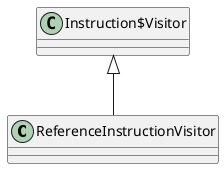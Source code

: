 {
  "sha1": "fg1cqvpk7z3f8d0pja65xsi6z8j6m43",
  "insertion": {
    "when": "2024-06-01T09:03:06.111Z",
    "url": "https://forum.plantuml.net/15194/class-diagram-cant-extends-inner-class?show=15194#q15194",
    "user": "plantuml@gmail.com"
  }
}
@startuml
class ReferenceInstructionVisitor extends Instruction$Visitor {

}
@enduml
